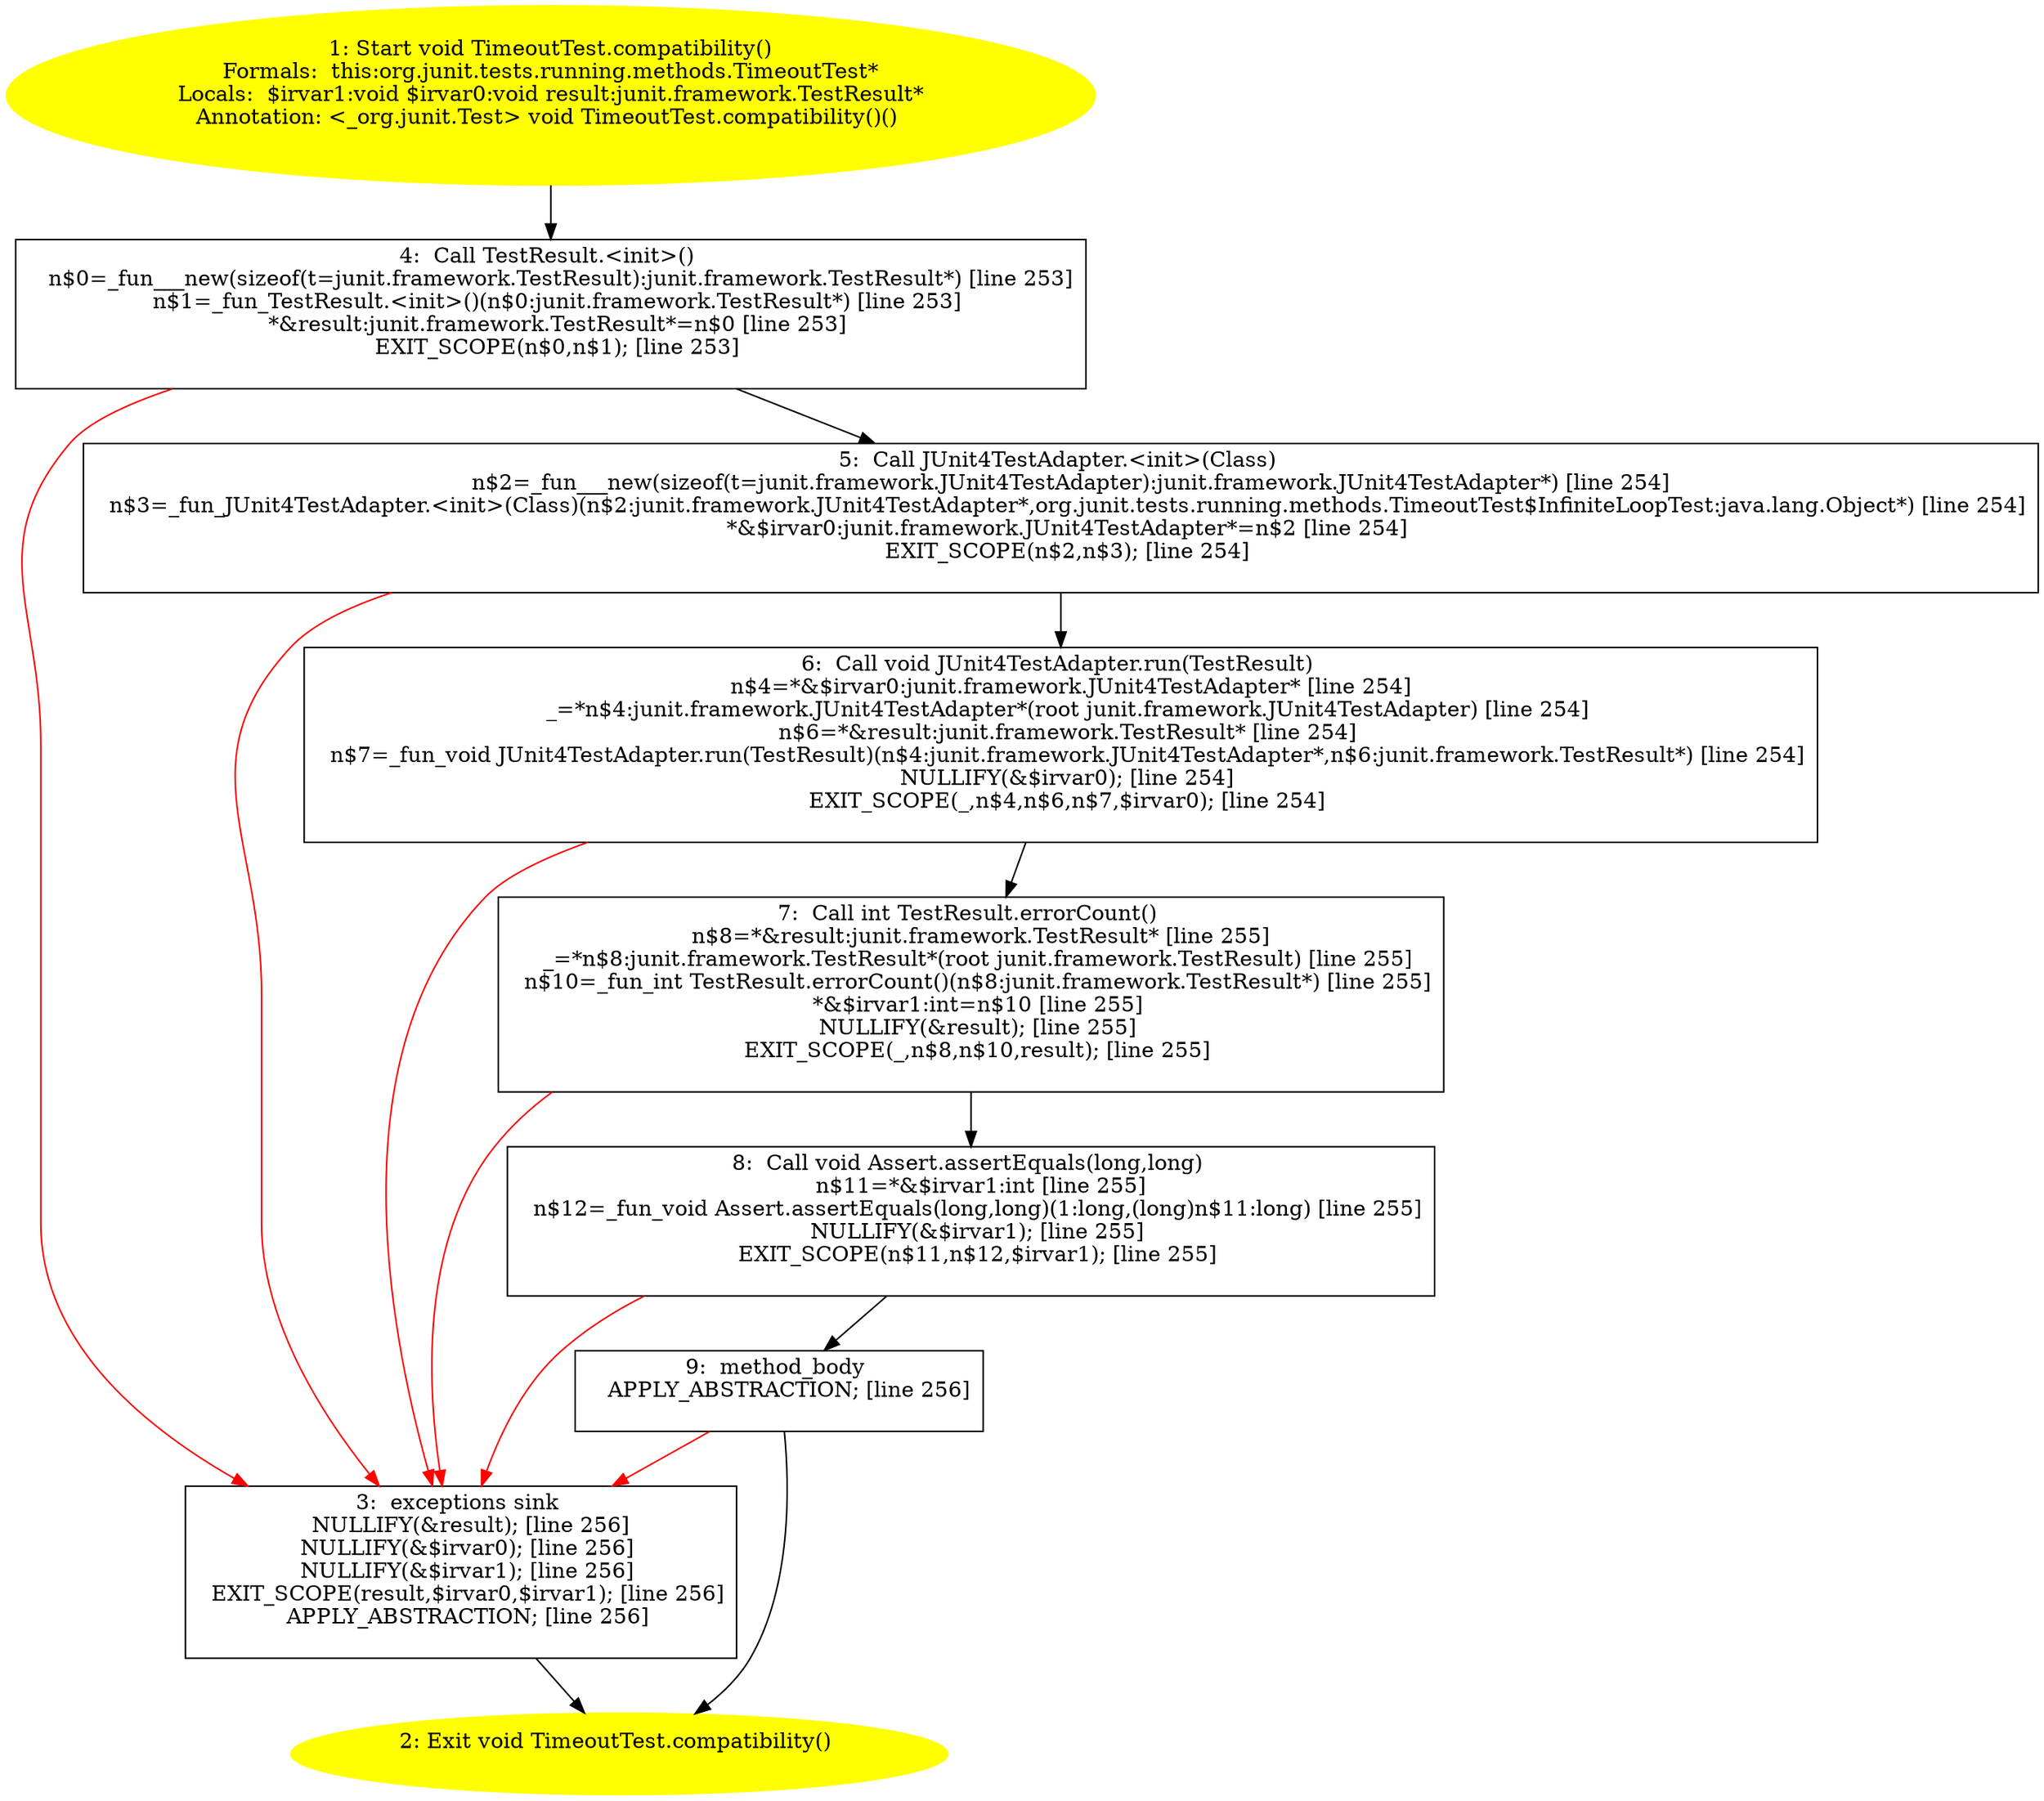 /* @generated */
digraph cfg {
"org.junit.tests.running.methods.TimeoutTest.compatibility():void.f15a5ebccc76f7e7d602ebb01b8715dc_1" [label="1: Start void TimeoutTest.compatibility()\nFormals:  this:org.junit.tests.running.methods.TimeoutTest*\nLocals:  $irvar1:void $irvar0:void result:junit.framework.TestResult*\nAnnotation: <_org.junit.Test> void TimeoutTest.compatibility()() \n  " color=yellow style=filled]
	

	 "org.junit.tests.running.methods.TimeoutTest.compatibility():void.f15a5ebccc76f7e7d602ebb01b8715dc_1" -> "org.junit.tests.running.methods.TimeoutTest.compatibility():void.f15a5ebccc76f7e7d602ebb01b8715dc_4" ;
"org.junit.tests.running.methods.TimeoutTest.compatibility():void.f15a5ebccc76f7e7d602ebb01b8715dc_2" [label="2: Exit void TimeoutTest.compatibility() \n  " color=yellow style=filled]
	

"org.junit.tests.running.methods.TimeoutTest.compatibility():void.f15a5ebccc76f7e7d602ebb01b8715dc_3" [label="3:  exceptions sink \n   NULLIFY(&result); [line 256]\n  NULLIFY(&$irvar0); [line 256]\n  NULLIFY(&$irvar1); [line 256]\n  EXIT_SCOPE(result,$irvar0,$irvar1); [line 256]\n  APPLY_ABSTRACTION; [line 256]\n " shape="box"]
	

	 "org.junit.tests.running.methods.TimeoutTest.compatibility():void.f15a5ebccc76f7e7d602ebb01b8715dc_3" -> "org.junit.tests.running.methods.TimeoutTest.compatibility():void.f15a5ebccc76f7e7d602ebb01b8715dc_2" ;
"org.junit.tests.running.methods.TimeoutTest.compatibility():void.f15a5ebccc76f7e7d602ebb01b8715dc_4" [label="4:  Call TestResult.<init>() \n   n$0=_fun___new(sizeof(t=junit.framework.TestResult):junit.framework.TestResult*) [line 253]\n  n$1=_fun_TestResult.<init>()(n$0:junit.framework.TestResult*) [line 253]\n  *&result:junit.framework.TestResult*=n$0 [line 253]\n  EXIT_SCOPE(n$0,n$1); [line 253]\n " shape="box"]
	

	 "org.junit.tests.running.methods.TimeoutTest.compatibility():void.f15a5ebccc76f7e7d602ebb01b8715dc_4" -> "org.junit.tests.running.methods.TimeoutTest.compatibility():void.f15a5ebccc76f7e7d602ebb01b8715dc_5" ;
	 "org.junit.tests.running.methods.TimeoutTest.compatibility():void.f15a5ebccc76f7e7d602ebb01b8715dc_4" -> "org.junit.tests.running.methods.TimeoutTest.compatibility():void.f15a5ebccc76f7e7d602ebb01b8715dc_3" [color="red" ];
"org.junit.tests.running.methods.TimeoutTest.compatibility():void.f15a5ebccc76f7e7d602ebb01b8715dc_5" [label="5:  Call JUnit4TestAdapter.<init>(Class) \n   n$2=_fun___new(sizeof(t=junit.framework.JUnit4TestAdapter):junit.framework.JUnit4TestAdapter*) [line 254]\n  n$3=_fun_JUnit4TestAdapter.<init>(Class)(n$2:junit.framework.JUnit4TestAdapter*,org.junit.tests.running.methods.TimeoutTest$InfiniteLoopTest:java.lang.Object*) [line 254]\n  *&$irvar0:junit.framework.JUnit4TestAdapter*=n$2 [line 254]\n  EXIT_SCOPE(n$2,n$3); [line 254]\n " shape="box"]
	

	 "org.junit.tests.running.methods.TimeoutTest.compatibility():void.f15a5ebccc76f7e7d602ebb01b8715dc_5" -> "org.junit.tests.running.methods.TimeoutTest.compatibility():void.f15a5ebccc76f7e7d602ebb01b8715dc_6" ;
	 "org.junit.tests.running.methods.TimeoutTest.compatibility():void.f15a5ebccc76f7e7d602ebb01b8715dc_5" -> "org.junit.tests.running.methods.TimeoutTest.compatibility():void.f15a5ebccc76f7e7d602ebb01b8715dc_3" [color="red" ];
"org.junit.tests.running.methods.TimeoutTest.compatibility():void.f15a5ebccc76f7e7d602ebb01b8715dc_6" [label="6:  Call void JUnit4TestAdapter.run(TestResult) \n   n$4=*&$irvar0:junit.framework.JUnit4TestAdapter* [line 254]\n  _=*n$4:junit.framework.JUnit4TestAdapter*(root junit.framework.JUnit4TestAdapter) [line 254]\n  n$6=*&result:junit.framework.TestResult* [line 254]\n  n$7=_fun_void JUnit4TestAdapter.run(TestResult)(n$4:junit.framework.JUnit4TestAdapter*,n$6:junit.framework.TestResult*) [line 254]\n  NULLIFY(&$irvar0); [line 254]\n  EXIT_SCOPE(_,n$4,n$6,n$7,$irvar0); [line 254]\n " shape="box"]
	

	 "org.junit.tests.running.methods.TimeoutTest.compatibility():void.f15a5ebccc76f7e7d602ebb01b8715dc_6" -> "org.junit.tests.running.methods.TimeoutTest.compatibility():void.f15a5ebccc76f7e7d602ebb01b8715dc_7" ;
	 "org.junit.tests.running.methods.TimeoutTest.compatibility():void.f15a5ebccc76f7e7d602ebb01b8715dc_6" -> "org.junit.tests.running.methods.TimeoutTest.compatibility():void.f15a5ebccc76f7e7d602ebb01b8715dc_3" [color="red" ];
"org.junit.tests.running.methods.TimeoutTest.compatibility():void.f15a5ebccc76f7e7d602ebb01b8715dc_7" [label="7:  Call int TestResult.errorCount() \n   n$8=*&result:junit.framework.TestResult* [line 255]\n  _=*n$8:junit.framework.TestResult*(root junit.framework.TestResult) [line 255]\n  n$10=_fun_int TestResult.errorCount()(n$8:junit.framework.TestResult*) [line 255]\n  *&$irvar1:int=n$10 [line 255]\n  NULLIFY(&result); [line 255]\n  EXIT_SCOPE(_,n$8,n$10,result); [line 255]\n " shape="box"]
	

	 "org.junit.tests.running.methods.TimeoutTest.compatibility():void.f15a5ebccc76f7e7d602ebb01b8715dc_7" -> "org.junit.tests.running.methods.TimeoutTest.compatibility():void.f15a5ebccc76f7e7d602ebb01b8715dc_8" ;
	 "org.junit.tests.running.methods.TimeoutTest.compatibility():void.f15a5ebccc76f7e7d602ebb01b8715dc_7" -> "org.junit.tests.running.methods.TimeoutTest.compatibility():void.f15a5ebccc76f7e7d602ebb01b8715dc_3" [color="red" ];
"org.junit.tests.running.methods.TimeoutTest.compatibility():void.f15a5ebccc76f7e7d602ebb01b8715dc_8" [label="8:  Call void Assert.assertEquals(long,long) \n   n$11=*&$irvar1:int [line 255]\n  n$12=_fun_void Assert.assertEquals(long,long)(1:long,(long)n$11:long) [line 255]\n  NULLIFY(&$irvar1); [line 255]\n  EXIT_SCOPE(n$11,n$12,$irvar1); [line 255]\n " shape="box"]
	

	 "org.junit.tests.running.methods.TimeoutTest.compatibility():void.f15a5ebccc76f7e7d602ebb01b8715dc_8" -> "org.junit.tests.running.methods.TimeoutTest.compatibility():void.f15a5ebccc76f7e7d602ebb01b8715dc_9" ;
	 "org.junit.tests.running.methods.TimeoutTest.compatibility():void.f15a5ebccc76f7e7d602ebb01b8715dc_8" -> "org.junit.tests.running.methods.TimeoutTest.compatibility():void.f15a5ebccc76f7e7d602ebb01b8715dc_3" [color="red" ];
"org.junit.tests.running.methods.TimeoutTest.compatibility():void.f15a5ebccc76f7e7d602ebb01b8715dc_9" [label="9:  method_body \n   APPLY_ABSTRACTION; [line 256]\n " shape="box"]
	

	 "org.junit.tests.running.methods.TimeoutTest.compatibility():void.f15a5ebccc76f7e7d602ebb01b8715dc_9" -> "org.junit.tests.running.methods.TimeoutTest.compatibility():void.f15a5ebccc76f7e7d602ebb01b8715dc_2" ;
	 "org.junit.tests.running.methods.TimeoutTest.compatibility():void.f15a5ebccc76f7e7d602ebb01b8715dc_9" -> "org.junit.tests.running.methods.TimeoutTest.compatibility():void.f15a5ebccc76f7e7d602ebb01b8715dc_3" [color="red" ];
}

